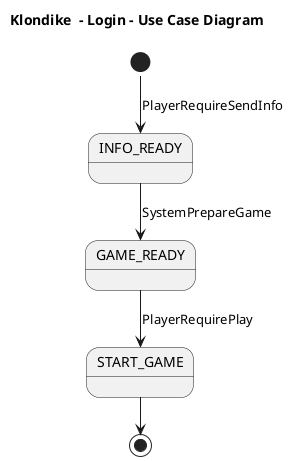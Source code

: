 @startuml UCLogin
!pragma layout smetana
title Klondike  - Login - Use Case Diagram

state GAME_READY
state INFO_READY
state START_GAME

[*] --> INFO_READY: PlayerRequireSendInfo
INFO_READY --> GAME_READY: SystemPrepareGame
GAME_READY --> START_GAME: PlayerRequirePlay
START_GAME --> [*]

@enduml
